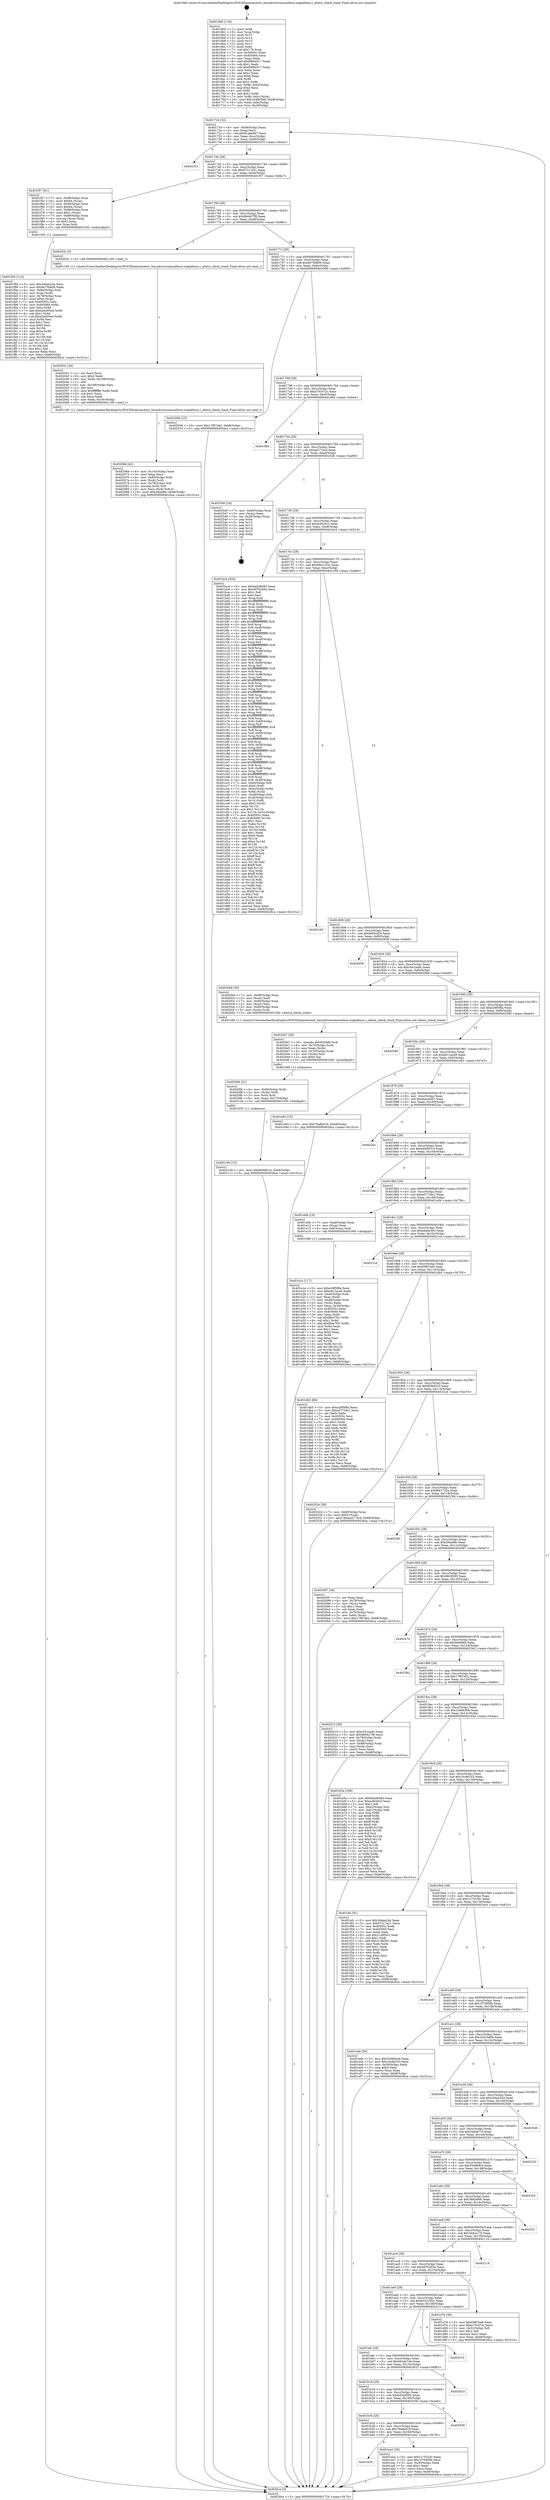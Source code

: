 digraph "0x4016b0" {
  label = "0x4016b0 (/mnt/c/Users/mathe/Desktop/tcc/POCII/binaries/extr_linuxdriversmiscaltera-staplaltera.c_altera_check_stack_Final-ollvm.out::main(0))"
  labelloc = "t"
  node[shape=record]

  Entry [label="",width=0.3,height=0.3,shape=circle,fillcolor=black,style=filled]
  "0x401724" [label="{
     0x401724 [32]\l
     | [instrs]\l
     &nbsp;&nbsp;0x401724 \<+6\>: mov -0xb8(%rbp),%eax\l
     &nbsp;&nbsp;0x40172a \<+2\>: mov %eax,%ecx\l
     &nbsp;&nbsp;0x40172c \<+6\>: sub $0x81a6a847,%ecx\l
     &nbsp;&nbsp;0x401732 \<+6\>: mov %eax,-0xcc(%rbp)\l
     &nbsp;&nbsp;0x401738 \<+6\>: mov %ecx,-0xd0(%rbp)\l
     &nbsp;&nbsp;0x40173e \<+6\>: je 0000000000402353 \<main+0xca3\>\l
  }"]
  "0x402353" [label="{
     0x402353\l
  }", style=dashed]
  "0x401744" [label="{
     0x401744 [28]\l
     | [instrs]\l
     &nbsp;&nbsp;0x401744 \<+5\>: jmp 0000000000401749 \<main+0x99\>\l
     &nbsp;&nbsp;0x401749 \<+6\>: mov -0xcc(%rbp),%eax\l
     &nbsp;&nbsp;0x40174f \<+5\>: sub $0x97317a21,%eax\l
     &nbsp;&nbsp;0x401754 \<+6\>: mov %eax,-0xd4(%rbp)\l
     &nbsp;&nbsp;0x40175a \<+6\>: je 0000000000401f57 \<main+0x8a7\>\l
  }"]
  Exit [label="",width=0.3,height=0.3,shape=circle,fillcolor=black,style=filled,peripheries=2]
  "0x401f57" [label="{
     0x401f57 [61]\l
     | [instrs]\l
     &nbsp;&nbsp;0x401f57 \<+7\>: mov -0x98(%rbp),%rax\l
     &nbsp;&nbsp;0x401f5e \<+6\>: movl $0x64,(%rax)\l
     &nbsp;&nbsp;0x401f64 \<+7\>: mov -0x90(%rbp),%rax\l
     &nbsp;&nbsp;0x401f6b \<+6\>: movl $0x64,(%rax)\l
     &nbsp;&nbsp;0x401f71 \<+7\>: mov -0x88(%rbp),%rax\l
     &nbsp;&nbsp;0x401f78 \<+6\>: movl $0x1,(%rax)\l
     &nbsp;&nbsp;0x401f7e \<+7\>: mov -0x88(%rbp),%rax\l
     &nbsp;&nbsp;0x401f85 \<+3\>: movslq (%rax),%rax\l
     &nbsp;&nbsp;0x401f88 \<+4\>: shl $0x2,%rax\l
     &nbsp;&nbsp;0x401f8c \<+3\>: mov %rax,%rdi\l
     &nbsp;&nbsp;0x401f8f \<+5\>: call 0000000000401050 \<malloc@plt\>\l
     | [calls]\l
     &nbsp;&nbsp;0x401050 \{1\} (unknown)\l
  }"]
  "0x401760" [label="{
     0x401760 [28]\l
     | [instrs]\l
     &nbsp;&nbsp;0x401760 \<+5\>: jmp 0000000000401765 \<main+0xb5\>\l
     &nbsp;&nbsp;0x401765 \<+6\>: mov -0xcc(%rbp),%eax\l
     &nbsp;&nbsp;0x40176b \<+5\>: sub $0x9b9427f8,%eax\l
     &nbsp;&nbsp;0x401770 \<+6\>: mov %eax,-0xd8(%rbp)\l
     &nbsp;&nbsp;0x401776 \<+6\>: je 000000000040203c \<main+0x98c\>\l
  }"]
  "0x402109" [label="{
     0x402109 [15]\l
     | [instrs]\l
     &nbsp;&nbsp;0x402109 \<+10\>: movl $0xf65682c3,-0xb8(%rbp)\l
     &nbsp;&nbsp;0x402113 \<+5\>: jmp 00000000004026ca \<main+0x101a\>\l
  }"]
  "0x40203c" [label="{
     0x40203c [5]\l
     | [instrs]\l
     &nbsp;&nbsp;0x40203c \<+5\>: call 0000000000401160 \<next_i\>\l
     | [calls]\l
     &nbsp;&nbsp;0x401160 \{1\} (/mnt/c/Users/mathe/Desktop/tcc/POCII/binaries/extr_linuxdriversmiscaltera-staplaltera.c_altera_check_stack_Final-ollvm.out::next_i)\l
  }"]
  "0x40177c" [label="{
     0x40177c [28]\l
     | [instrs]\l
     &nbsp;&nbsp;0x40177c \<+5\>: jmp 0000000000401781 \<main+0xd1\>\l
     &nbsp;&nbsp;0x401781 \<+6\>: mov -0xcc(%rbp),%eax\l
     &nbsp;&nbsp;0x401787 \<+5\>: sub $0x9e75b809,%eax\l
     &nbsp;&nbsp;0x40178c \<+6\>: mov %eax,-0xdc(%rbp)\l
     &nbsp;&nbsp;0x401792 \<+6\>: je 0000000000402006 \<main+0x956\>\l
  }"]
  "0x4020f4" [label="{
     0x4020f4 [21]\l
     | [instrs]\l
     &nbsp;&nbsp;0x4020f4 \<+4\>: mov -0x80(%rbp),%rdx\l
     &nbsp;&nbsp;0x4020f8 \<+3\>: mov (%rdx),%rdx\l
     &nbsp;&nbsp;0x4020fb \<+3\>: mov %rdx,%rdi\l
     &nbsp;&nbsp;0x4020fe \<+6\>: mov %eax,-0x170(%rbp)\l
     &nbsp;&nbsp;0x402104 \<+5\>: call 0000000000401030 \<free@plt\>\l
     | [calls]\l
     &nbsp;&nbsp;0x401030 \{1\} (unknown)\l
  }"]
  "0x402006" [label="{
     0x402006 [15]\l
     | [instrs]\l
     &nbsp;&nbsp;0x402006 \<+10\>: movl $0x17f67e62,-0xb8(%rbp)\l
     &nbsp;&nbsp;0x402010 \<+5\>: jmp 00000000004026ca \<main+0x101a\>\l
  }"]
  "0x401798" [label="{
     0x401798 [28]\l
     | [instrs]\l
     &nbsp;&nbsp;0x401798 \<+5\>: jmp 000000000040179d \<main+0xed\>\l
     &nbsp;&nbsp;0x40179d \<+6\>: mov -0xcc(%rbp),%eax\l
     &nbsp;&nbsp;0x4017a3 \<+5\>: sub $0xa75c072c,%eax\l
     &nbsp;&nbsp;0x4017a8 \<+6\>: mov %eax,-0xe0(%rbp)\l
     &nbsp;&nbsp;0x4017ae \<+6\>: je 0000000000401d94 \<main+0x6e4\>\l
  }"]
  "0x4020d7" [label="{
     0x4020d7 [29]\l
     | [instrs]\l
     &nbsp;&nbsp;0x4020d7 \<+10\>: movabs $0x4030d6,%rdi\l
     &nbsp;&nbsp;0x4020e1 \<+4\>: mov -0x70(%rbp),%rdx\l
     &nbsp;&nbsp;0x4020e5 \<+2\>: mov %eax,(%rdx)\l
     &nbsp;&nbsp;0x4020e7 \<+4\>: mov -0x70(%rbp),%rdx\l
     &nbsp;&nbsp;0x4020eb \<+2\>: mov (%rdx),%esi\l
     &nbsp;&nbsp;0x4020ed \<+2\>: mov $0x0,%al\l
     &nbsp;&nbsp;0x4020ef \<+5\>: call 0000000000401040 \<printf@plt\>\l
     | [calls]\l
     &nbsp;&nbsp;0x401040 \{1\} (unknown)\l
  }"]
  "0x401d94" [label="{
     0x401d94\l
  }", style=dashed]
  "0x4017b4" [label="{
     0x4017b4 [28]\l
     | [instrs]\l
     &nbsp;&nbsp;0x4017b4 \<+5\>: jmp 00000000004017b9 \<main+0x109\>\l
     &nbsp;&nbsp;0x4017b9 \<+6\>: mov -0xcc(%rbp),%eax\l
     &nbsp;&nbsp;0x4017bf \<+5\>: sub $0xaa277ac4,%eax\l
     &nbsp;&nbsp;0x4017c4 \<+6\>: mov %eax,-0xe4(%rbp)\l
     &nbsp;&nbsp;0x4017ca \<+6\>: je 0000000000402540 \<main+0xe90\>\l
  }"]
  "0x40206d" [label="{
     0x40206d [42]\l
     | [instrs]\l
     &nbsp;&nbsp;0x40206d \<+6\>: mov -0x16c(%rbp),%ecx\l
     &nbsp;&nbsp;0x402073 \<+3\>: imul %eax,%ecx\l
     &nbsp;&nbsp;0x402076 \<+4\>: mov -0x80(%rbp),%rdi\l
     &nbsp;&nbsp;0x40207a \<+3\>: mov (%rdi),%rdi\l
     &nbsp;&nbsp;0x40207d \<+4\>: mov -0x78(%rbp),%r8\l
     &nbsp;&nbsp;0x402081 \<+3\>: movslq (%r8),%r8\l
     &nbsp;&nbsp;0x402084 \<+4\>: mov %ecx,(%rdi,%r8,4)\l
     &nbsp;&nbsp;0x402088 \<+10\>: movl $0x2f4ad6b,-0xb8(%rbp)\l
     &nbsp;&nbsp;0x402092 \<+5\>: jmp 00000000004026ca \<main+0x101a\>\l
  }"]
  "0x402540" [label="{
     0x402540 [24]\l
     | [instrs]\l
     &nbsp;&nbsp;0x402540 \<+7\>: mov -0xb0(%rbp),%rax\l
     &nbsp;&nbsp;0x402547 \<+2\>: mov (%rax),%eax\l
     &nbsp;&nbsp;0x402549 \<+4\>: lea -0x28(%rbp),%rsp\l
     &nbsp;&nbsp;0x40254d \<+1\>: pop %rbx\l
     &nbsp;&nbsp;0x40254e \<+2\>: pop %r12\l
     &nbsp;&nbsp;0x402550 \<+2\>: pop %r13\l
     &nbsp;&nbsp;0x402552 \<+2\>: pop %r14\l
     &nbsp;&nbsp;0x402554 \<+2\>: pop %r15\l
     &nbsp;&nbsp;0x402556 \<+1\>: pop %rbp\l
     &nbsp;&nbsp;0x402557 \<+1\>: ret\l
  }"]
  "0x4017d0" [label="{
     0x4017d0 [28]\l
     | [instrs]\l
     &nbsp;&nbsp;0x4017d0 \<+5\>: jmp 00000000004017d5 \<main+0x125\>\l
     &nbsp;&nbsp;0x4017d5 \<+6\>: mov -0xcc(%rbp),%eax\l
     &nbsp;&nbsp;0x4017db \<+5\>: sub $0xacf420c2,%eax\l
     &nbsp;&nbsp;0x4017e0 \<+6\>: mov %eax,-0xe8(%rbp)\l
     &nbsp;&nbsp;0x4017e6 \<+6\>: je 0000000000401bc4 \<main+0x514\>\l
  }"]
  "0x402041" [label="{
     0x402041 [44]\l
     | [instrs]\l
     &nbsp;&nbsp;0x402041 \<+2\>: xor %ecx,%ecx\l
     &nbsp;&nbsp;0x402043 \<+5\>: mov $0x2,%edx\l
     &nbsp;&nbsp;0x402048 \<+6\>: mov %edx,-0x168(%rbp)\l
     &nbsp;&nbsp;0x40204e \<+1\>: cltd\l
     &nbsp;&nbsp;0x40204f \<+6\>: mov -0x168(%rbp),%esi\l
     &nbsp;&nbsp;0x402055 \<+2\>: idiv %esi\l
     &nbsp;&nbsp;0x402057 \<+6\>: imul $0xfffffffe,%edx,%edx\l
     &nbsp;&nbsp;0x40205d \<+3\>: sub $0x1,%ecx\l
     &nbsp;&nbsp;0x402060 \<+2\>: sub %ecx,%edx\l
     &nbsp;&nbsp;0x402062 \<+6\>: mov %edx,-0x16c(%rbp)\l
     &nbsp;&nbsp;0x402068 \<+5\>: call 0000000000401160 \<next_i\>\l
     | [calls]\l
     &nbsp;&nbsp;0x401160 \{1\} (/mnt/c/Users/mathe/Desktop/tcc/POCII/binaries/extr_linuxdriversmiscaltera-staplaltera.c_altera_check_stack_Final-ollvm.out::next_i)\l
  }"]
  "0x401bc4" [label="{
     0x401bc4 [434]\l
     | [instrs]\l
     &nbsp;&nbsp;0x401bc4 \<+5\>: mov $0x6d2e6583,%eax\l
     &nbsp;&nbsp;0x401bc9 \<+5\>: mov $0x487b265e,%ecx\l
     &nbsp;&nbsp;0x401bce \<+2\>: mov $0x1,%dl\l
     &nbsp;&nbsp;0x401bd0 \<+2\>: xor %esi,%esi\l
     &nbsp;&nbsp;0x401bd2 \<+3\>: mov %rsp,%rdi\l
     &nbsp;&nbsp;0x401bd5 \<+4\>: add $0xfffffffffffffff0,%rdi\l
     &nbsp;&nbsp;0x401bd9 \<+3\>: mov %rdi,%rsp\l
     &nbsp;&nbsp;0x401bdc \<+7\>: mov %rdi,-0xb0(%rbp)\l
     &nbsp;&nbsp;0x401be3 \<+3\>: mov %rsp,%rdi\l
     &nbsp;&nbsp;0x401be6 \<+4\>: add $0xfffffffffffffff0,%rdi\l
     &nbsp;&nbsp;0x401bea \<+3\>: mov %rdi,%rsp\l
     &nbsp;&nbsp;0x401bed \<+3\>: mov %rsp,%r8\l
     &nbsp;&nbsp;0x401bf0 \<+4\>: add $0xfffffffffffffff0,%r8\l
     &nbsp;&nbsp;0x401bf4 \<+3\>: mov %r8,%rsp\l
     &nbsp;&nbsp;0x401bf7 \<+7\>: mov %r8,-0xa8(%rbp)\l
     &nbsp;&nbsp;0x401bfe \<+3\>: mov %rsp,%r8\l
     &nbsp;&nbsp;0x401c01 \<+4\>: add $0xfffffffffffffff0,%r8\l
     &nbsp;&nbsp;0x401c05 \<+3\>: mov %r8,%rsp\l
     &nbsp;&nbsp;0x401c08 \<+7\>: mov %r8,-0xa0(%rbp)\l
     &nbsp;&nbsp;0x401c0f \<+3\>: mov %rsp,%r8\l
     &nbsp;&nbsp;0x401c12 \<+4\>: add $0xfffffffffffffff0,%r8\l
     &nbsp;&nbsp;0x401c16 \<+3\>: mov %r8,%rsp\l
     &nbsp;&nbsp;0x401c19 \<+7\>: mov %r8,-0x98(%rbp)\l
     &nbsp;&nbsp;0x401c20 \<+3\>: mov %rsp,%r8\l
     &nbsp;&nbsp;0x401c23 \<+4\>: add $0xfffffffffffffff0,%r8\l
     &nbsp;&nbsp;0x401c27 \<+3\>: mov %r8,%rsp\l
     &nbsp;&nbsp;0x401c2a \<+7\>: mov %r8,-0x90(%rbp)\l
     &nbsp;&nbsp;0x401c31 \<+3\>: mov %rsp,%r8\l
     &nbsp;&nbsp;0x401c34 \<+4\>: add $0xfffffffffffffff0,%r8\l
     &nbsp;&nbsp;0x401c38 \<+3\>: mov %r8,%rsp\l
     &nbsp;&nbsp;0x401c3b \<+7\>: mov %r8,-0x88(%rbp)\l
     &nbsp;&nbsp;0x401c42 \<+3\>: mov %rsp,%r8\l
     &nbsp;&nbsp;0x401c45 \<+4\>: add $0xfffffffffffffff0,%r8\l
     &nbsp;&nbsp;0x401c49 \<+3\>: mov %r8,%rsp\l
     &nbsp;&nbsp;0x401c4c \<+4\>: mov %r8,-0x80(%rbp)\l
     &nbsp;&nbsp;0x401c50 \<+3\>: mov %rsp,%r8\l
     &nbsp;&nbsp;0x401c53 \<+4\>: add $0xfffffffffffffff0,%r8\l
     &nbsp;&nbsp;0x401c57 \<+3\>: mov %r8,%rsp\l
     &nbsp;&nbsp;0x401c5a \<+4\>: mov %r8,-0x78(%rbp)\l
     &nbsp;&nbsp;0x401c5e \<+3\>: mov %rsp,%r8\l
     &nbsp;&nbsp;0x401c61 \<+4\>: add $0xfffffffffffffff0,%r8\l
     &nbsp;&nbsp;0x401c65 \<+3\>: mov %r8,%rsp\l
     &nbsp;&nbsp;0x401c68 \<+4\>: mov %r8,-0x70(%rbp)\l
     &nbsp;&nbsp;0x401c6c \<+3\>: mov %rsp,%r8\l
     &nbsp;&nbsp;0x401c6f \<+4\>: add $0xfffffffffffffff0,%r8\l
     &nbsp;&nbsp;0x401c73 \<+3\>: mov %r8,%rsp\l
     &nbsp;&nbsp;0x401c76 \<+4\>: mov %r8,-0x68(%rbp)\l
     &nbsp;&nbsp;0x401c7a \<+3\>: mov %rsp,%r8\l
     &nbsp;&nbsp;0x401c7d \<+4\>: add $0xfffffffffffffff0,%r8\l
     &nbsp;&nbsp;0x401c81 \<+3\>: mov %r8,%rsp\l
     &nbsp;&nbsp;0x401c84 \<+4\>: mov %r8,-0x60(%rbp)\l
     &nbsp;&nbsp;0x401c88 \<+3\>: mov %rsp,%r8\l
     &nbsp;&nbsp;0x401c8b \<+4\>: add $0xfffffffffffffff0,%r8\l
     &nbsp;&nbsp;0x401c8f \<+3\>: mov %r8,%rsp\l
     &nbsp;&nbsp;0x401c92 \<+4\>: mov %r8,-0x58(%rbp)\l
     &nbsp;&nbsp;0x401c96 \<+3\>: mov %rsp,%r8\l
     &nbsp;&nbsp;0x401c99 \<+4\>: add $0xfffffffffffffff0,%r8\l
     &nbsp;&nbsp;0x401c9d \<+3\>: mov %r8,%rsp\l
     &nbsp;&nbsp;0x401ca0 \<+4\>: mov %r8,-0x50(%rbp)\l
     &nbsp;&nbsp;0x401ca4 \<+3\>: mov %rsp,%r8\l
     &nbsp;&nbsp;0x401ca7 \<+4\>: add $0xfffffffffffffff0,%r8\l
     &nbsp;&nbsp;0x401cab \<+3\>: mov %r8,%rsp\l
     &nbsp;&nbsp;0x401cae \<+4\>: mov %r8,-0x48(%rbp)\l
     &nbsp;&nbsp;0x401cb2 \<+3\>: mov %rsp,%r8\l
     &nbsp;&nbsp;0x401cb5 \<+4\>: add $0xfffffffffffffff0,%r8\l
     &nbsp;&nbsp;0x401cb9 \<+3\>: mov %r8,%rsp\l
     &nbsp;&nbsp;0x401cbc \<+4\>: mov %r8,-0x40(%rbp)\l
     &nbsp;&nbsp;0x401cc0 \<+7\>: mov -0xb0(%rbp),%r8\l
     &nbsp;&nbsp;0x401cc7 \<+7\>: movl $0x0,(%r8)\l
     &nbsp;&nbsp;0x401cce \<+7\>: mov -0xbc(%rbp),%r9d\l
     &nbsp;&nbsp;0x401cd5 \<+3\>: mov %r9d,(%rdi)\l
     &nbsp;&nbsp;0x401cd8 \<+7\>: mov -0xa8(%rbp),%r8\l
     &nbsp;&nbsp;0x401cdf \<+7\>: mov -0xc8(%rbp),%r10\l
     &nbsp;&nbsp;0x401ce6 \<+3\>: mov %r10,(%r8)\l
     &nbsp;&nbsp;0x401ce9 \<+3\>: cmpl $0x2,(%rdi)\l
     &nbsp;&nbsp;0x401cec \<+4\>: setne %r11b\l
     &nbsp;&nbsp;0x401cf0 \<+4\>: and $0x1,%r11b\l
     &nbsp;&nbsp;0x401cf4 \<+4\>: mov %r11b,-0x31(%rbp)\l
     &nbsp;&nbsp;0x401cf8 \<+7\>: mov 0x40505c,%ebx\l
     &nbsp;&nbsp;0x401cff \<+8\>: mov 0x405060,%r14d\l
     &nbsp;&nbsp;0x401d07 \<+3\>: sub $0x1,%esi\l
     &nbsp;&nbsp;0x401d0a \<+3\>: mov %ebx,%r15d\l
     &nbsp;&nbsp;0x401d0d \<+3\>: add %esi,%r15d\l
     &nbsp;&nbsp;0x401d10 \<+4\>: imul %r15d,%ebx\l
     &nbsp;&nbsp;0x401d14 \<+3\>: and $0x1,%ebx\l
     &nbsp;&nbsp;0x401d17 \<+3\>: cmp $0x0,%ebx\l
     &nbsp;&nbsp;0x401d1a \<+4\>: sete %r11b\l
     &nbsp;&nbsp;0x401d1e \<+4\>: cmp $0xa,%r14d\l
     &nbsp;&nbsp;0x401d22 \<+4\>: setl %r12b\l
     &nbsp;&nbsp;0x401d26 \<+3\>: mov %r11b,%r13b\l
     &nbsp;&nbsp;0x401d29 \<+4\>: xor $0xff,%r13b\l
     &nbsp;&nbsp;0x401d2d \<+3\>: mov %r12b,%sil\l
     &nbsp;&nbsp;0x401d30 \<+4\>: xor $0xff,%sil\l
     &nbsp;&nbsp;0x401d34 \<+3\>: xor $0x1,%dl\l
     &nbsp;&nbsp;0x401d37 \<+3\>: mov %r13b,%dil\l
     &nbsp;&nbsp;0x401d3a \<+4\>: and $0xff,%dil\l
     &nbsp;&nbsp;0x401d3e \<+3\>: and %dl,%r11b\l
     &nbsp;&nbsp;0x401d41 \<+3\>: mov %sil,%r8b\l
     &nbsp;&nbsp;0x401d44 \<+4\>: and $0xff,%r8b\l
     &nbsp;&nbsp;0x401d48 \<+3\>: and %dl,%r12b\l
     &nbsp;&nbsp;0x401d4b \<+3\>: or %r11b,%dil\l
     &nbsp;&nbsp;0x401d4e \<+3\>: or %r12b,%r8b\l
     &nbsp;&nbsp;0x401d51 \<+3\>: xor %r8b,%dil\l
     &nbsp;&nbsp;0x401d54 \<+3\>: or %sil,%r13b\l
     &nbsp;&nbsp;0x401d57 \<+4\>: xor $0xff,%r13b\l
     &nbsp;&nbsp;0x401d5b \<+3\>: or $0x1,%dl\l
     &nbsp;&nbsp;0x401d5e \<+3\>: and %dl,%r13b\l
     &nbsp;&nbsp;0x401d61 \<+3\>: or %r13b,%dil\l
     &nbsp;&nbsp;0x401d64 \<+4\>: test $0x1,%dil\l
     &nbsp;&nbsp;0x401d68 \<+3\>: cmovne %ecx,%eax\l
     &nbsp;&nbsp;0x401d6b \<+6\>: mov %eax,-0xb8(%rbp)\l
     &nbsp;&nbsp;0x401d71 \<+5\>: jmp 00000000004026ca \<main+0x101a\>\l
  }"]
  "0x4017ec" [label="{
     0x4017ec [28]\l
     | [instrs]\l
     &nbsp;&nbsp;0x4017ec \<+5\>: jmp 00000000004017f1 \<main+0x141\>\l
     &nbsp;&nbsp;0x4017f1 \<+6\>: mov -0xcc(%rbp),%eax\l
     &nbsp;&nbsp;0x4017f7 \<+5\>: sub $0xb601c22c,%eax\l
     &nbsp;&nbsp;0x4017fc \<+6\>: mov %eax,-0xec(%rbp)\l
     &nbsp;&nbsp;0x401802 \<+6\>: je 0000000000402169 \<main+0xab9\>\l
  }"]
  "0x401f94" [label="{
     0x401f94 [114]\l
     | [instrs]\l
     &nbsp;&nbsp;0x401f94 \<+5\>: mov $0x2d4ee244,%ecx\l
     &nbsp;&nbsp;0x401f99 \<+5\>: mov $0x9e75b809,%edx\l
     &nbsp;&nbsp;0x401f9e \<+4\>: mov -0x80(%rbp),%rdi\l
     &nbsp;&nbsp;0x401fa2 \<+3\>: mov %rax,(%rdi)\l
     &nbsp;&nbsp;0x401fa5 \<+4\>: mov -0x78(%rbp),%rax\l
     &nbsp;&nbsp;0x401fa9 \<+6\>: movl $0x0,(%rax)\l
     &nbsp;&nbsp;0x401faf \<+7\>: mov 0x40505c,%esi\l
     &nbsp;&nbsp;0x401fb6 \<+8\>: mov 0x405060,%r8d\l
     &nbsp;&nbsp;0x401fbe \<+3\>: mov %esi,%r9d\l
     &nbsp;&nbsp;0x401fc1 \<+7\>: add $0xa3a305e4,%r9d\l
     &nbsp;&nbsp;0x401fc8 \<+4\>: sub $0x1,%r9d\l
     &nbsp;&nbsp;0x401fcc \<+7\>: sub $0xa3a305e4,%r9d\l
     &nbsp;&nbsp;0x401fd3 \<+4\>: imul %r9d,%esi\l
     &nbsp;&nbsp;0x401fd7 \<+3\>: and $0x1,%esi\l
     &nbsp;&nbsp;0x401fda \<+3\>: cmp $0x0,%esi\l
     &nbsp;&nbsp;0x401fdd \<+4\>: sete %r10b\l
     &nbsp;&nbsp;0x401fe1 \<+4\>: cmp $0xa,%r8d\l
     &nbsp;&nbsp;0x401fe5 \<+4\>: setl %r11b\l
     &nbsp;&nbsp;0x401fe9 \<+3\>: mov %r10b,%bl\l
     &nbsp;&nbsp;0x401fec \<+3\>: and %r11b,%bl\l
     &nbsp;&nbsp;0x401fef \<+3\>: xor %r11b,%r10b\l
     &nbsp;&nbsp;0x401ff2 \<+3\>: or %r10b,%bl\l
     &nbsp;&nbsp;0x401ff5 \<+3\>: test $0x1,%bl\l
     &nbsp;&nbsp;0x401ff8 \<+3\>: cmovne %edx,%ecx\l
     &nbsp;&nbsp;0x401ffb \<+6\>: mov %ecx,-0xb8(%rbp)\l
     &nbsp;&nbsp;0x402001 \<+5\>: jmp 00000000004026ca \<main+0x101a\>\l
  }"]
  "0x402169" [label="{
     0x402169\l
  }", style=dashed]
  "0x401808" [label="{
     0x401808 [28]\l
     | [instrs]\l
     &nbsp;&nbsp;0x401808 \<+5\>: jmp 000000000040180d \<main+0x15d\>\l
     &nbsp;&nbsp;0x40180d \<+6\>: mov -0xcc(%rbp),%eax\l
     &nbsp;&nbsp;0x401813 \<+5\>: sub $0xb8f3cd29,%eax\l
     &nbsp;&nbsp;0x401818 \<+6\>: mov %eax,-0xf0(%rbp)\l
     &nbsp;&nbsp;0x40181e \<+6\>: je 0000000000402658 \<main+0xfa8\>\l
  }"]
  "0x401b50" [label="{
     0x401b50\l
  }", style=dashed]
  "0x402658" [label="{
     0x402658\l
  }", style=dashed]
  "0x401824" [label="{
     0x401824 [28]\l
     | [instrs]\l
     &nbsp;&nbsp;0x401824 \<+5\>: jmp 0000000000401829 \<main+0x179\>\l
     &nbsp;&nbsp;0x401829 \<+6\>: mov -0xcc(%rbp),%eax\l
     &nbsp;&nbsp;0x40182f \<+5\>: sub $0xc541ea9c,%eax\l
     &nbsp;&nbsp;0x401834 \<+6\>: mov %eax,-0xf4(%rbp)\l
     &nbsp;&nbsp;0x40183a \<+6\>: je 00000000004020b9 \<main+0xa09\>\l
  }"]
  "0x401ea2" [label="{
     0x401ea2 [30]\l
     | [instrs]\l
     &nbsp;&nbsp;0x401ea2 \<+5\>: mov $0x1c75324c,%eax\l
     &nbsp;&nbsp;0x401ea7 \<+5\>: mov $0x1f75909b,%ecx\l
     &nbsp;&nbsp;0x401eac \<+3\>: mov -0x30(%rbp),%edx\l
     &nbsp;&nbsp;0x401eaf \<+3\>: cmp $0x1,%edx\l
     &nbsp;&nbsp;0x401eb2 \<+3\>: cmovl %ecx,%eax\l
     &nbsp;&nbsp;0x401eb5 \<+6\>: mov %eax,-0xb8(%rbp)\l
     &nbsp;&nbsp;0x401ebb \<+5\>: jmp 00000000004026ca \<main+0x101a\>\l
  }"]
  "0x4020b9" [label="{
     0x4020b9 [30]\l
     | [instrs]\l
     &nbsp;&nbsp;0x4020b9 \<+7\>: mov -0x98(%rbp),%rax\l
     &nbsp;&nbsp;0x4020c0 \<+2\>: mov (%rax),%edi\l
     &nbsp;&nbsp;0x4020c2 \<+7\>: mov -0x90(%rbp),%rax\l
     &nbsp;&nbsp;0x4020c9 \<+2\>: mov (%rax),%esi\l
     &nbsp;&nbsp;0x4020cb \<+4\>: mov -0x80(%rbp),%rax\l
     &nbsp;&nbsp;0x4020cf \<+3\>: mov (%rax),%rdx\l
     &nbsp;&nbsp;0x4020d2 \<+5\>: call 00000000004013d0 \<altera_check_stack\>\l
     | [calls]\l
     &nbsp;&nbsp;0x4013d0 \{1\} (/mnt/c/Users/mathe/Desktop/tcc/POCII/binaries/extr_linuxdriversmiscaltera-staplaltera.c_altera_check_stack_Final-ollvm.out::altera_check_stack)\l
  }"]
  "0x401840" [label="{
     0x401840 [28]\l
     | [instrs]\l
     &nbsp;&nbsp;0x401840 \<+5\>: jmp 0000000000401845 \<main+0x195\>\l
     &nbsp;&nbsp;0x401845 \<+6\>: mov -0xcc(%rbp),%eax\l
     &nbsp;&nbsp;0x40184b \<+5\>: sub $0xe28f5f8a,%eax\l
     &nbsp;&nbsp;0x401850 \<+6\>: mov %eax,-0xf8(%rbp)\l
     &nbsp;&nbsp;0x401856 \<+6\>: je 000000000040259d \<main+0xeed\>\l
  }"]
  "0x401b34" [label="{
     0x401b34 [28]\l
     | [instrs]\l
     &nbsp;&nbsp;0x401b34 \<+5\>: jmp 0000000000401b39 \<main+0x489\>\l
     &nbsp;&nbsp;0x401b39 \<+6\>: mov -0xcc(%rbp),%eax\l
     &nbsp;&nbsp;0x401b3f \<+5\>: sub $0x76a8a018,%eax\l
     &nbsp;&nbsp;0x401b44 \<+6\>: mov %eax,-0x164(%rbp)\l
     &nbsp;&nbsp;0x401b4a \<+6\>: je 0000000000401ea2 \<main+0x7f2\>\l
  }"]
  "0x40259d" [label="{
     0x40259d\l
  }", style=dashed]
  "0x40185c" [label="{
     0x40185c [28]\l
     | [instrs]\l
     &nbsp;&nbsp;0x40185c \<+5\>: jmp 0000000000401861 \<main+0x1b1\>\l
     &nbsp;&nbsp;0x401861 \<+6\>: mov -0xcc(%rbp),%eax\l
     &nbsp;&nbsp;0x401867 \<+5\>: sub $0xe612aca9,%eax\l
     &nbsp;&nbsp;0x40186c \<+6\>: mov %eax,-0xfc(%rbp)\l
     &nbsp;&nbsp;0x401872 \<+6\>: je 0000000000401e93 \<main+0x7e3\>\l
  }"]
  "0x402558" [label="{
     0x402558\l
  }", style=dashed]
  "0x401e93" [label="{
     0x401e93 [15]\l
     | [instrs]\l
     &nbsp;&nbsp;0x401e93 \<+10\>: movl $0x76a8a018,-0xb8(%rbp)\l
     &nbsp;&nbsp;0x401e9d \<+5\>: jmp 00000000004026ca \<main+0x101a\>\l
  }"]
  "0x401878" [label="{
     0x401878 [28]\l
     | [instrs]\l
     &nbsp;&nbsp;0x401878 \<+5\>: jmp 000000000040187d \<main+0x1cd\>\l
     &nbsp;&nbsp;0x40187d \<+6\>: mov -0xcc(%rbp),%eax\l
     &nbsp;&nbsp;0x401883 \<+5\>: sub $0xebaceb87,%eax\l
     &nbsp;&nbsp;0x401888 \<+6\>: mov %eax,-0x100(%rbp)\l
     &nbsp;&nbsp;0x40188e \<+6\>: je 00000000004022ac \<main+0xbfc\>\l
  }"]
  "0x401b18" [label="{
     0x401b18 [28]\l
     | [instrs]\l
     &nbsp;&nbsp;0x401b18 \<+5\>: jmp 0000000000401b1d \<main+0x46d\>\l
     &nbsp;&nbsp;0x401b1d \<+6\>: mov -0xcc(%rbp),%eax\l
     &nbsp;&nbsp;0x401b23 \<+5\>: sub $0x6d2e6583,%eax\l
     &nbsp;&nbsp;0x401b28 \<+6\>: mov %eax,-0x160(%rbp)\l
     &nbsp;&nbsp;0x401b2e \<+6\>: je 0000000000402558 \<main+0xea8\>\l
  }"]
  "0x4022ac" [label="{
     0x4022ac\l
  }", style=dashed]
  "0x401894" [label="{
     0x401894 [28]\l
     | [instrs]\l
     &nbsp;&nbsp;0x401894 \<+5\>: jmp 0000000000401899 \<main+0x1e9\>\l
     &nbsp;&nbsp;0x401899 \<+6\>: mov -0xcc(%rbp),%eax\l
     &nbsp;&nbsp;0x40189f \<+5\>: sub $0xed4d9314,%eax\l
     &nbsp;&nbsp;0x4018a4 \<+6\>: mov %eax,-0x104(%rbp)\l
     &nbsp;&nbsp;0x4018aa \<+6\>: je 000000000040238c \<main+0xcdc\>\l
  }"]
  "0x402633" [label="{
     0x402633\l
  }", style=dashed]
  "0x40238c" [label="{
     0x40238c\l
  }", style=dashed]
  "0x4018b0" [label="{
     0x4018b0 [28]\l
     | [instrs]\l
     &nbsp;&nbsp;0x4018b0 \<+5\>: jmp 00000000004018b5 \<main+0x205\>\l
     &nbsp;&nbsp;0x4018b5 \<+6\>: mov -0xcc(%rbp),%eax\l
     &nbsp;&nbsp;0x4018bb \<+5\>: sub $0xed7734e1,%eax\l
     &nbsp;&nbsp;0x4018c0 \<+6\>: mov %eax,-0x108(%rbp)\l
     &nbsp;&nbsp;0x4018c6 \<+6\>: je 0000000000401e0b \<main+0x75b\>\l
  }"]
  "0x401afc" [label="{
     0x401afc [28]\l
     | [instrs]\l
     &nbsp;&nbsp;0x401afc \<+5\>: jmp 0000000000401b01 \<main+0x451\>\l
     &nbsp;&nbsp;0x401b01 \<+6\>: mov -0xcc(%rbp),%eax\l
     &nbsp;&nbsp;0x401b07 \<+5\>: sub $0x662de7a6,%eax\l
     &nbsp;&nbsp;0x401b0c \<+6\>: mov %eax,-0x15c(%rbp)\l
     &nbsp;&nbsp;0x401b12 \<+6\>: je 0000000000402633 \<main+0xf83\>\l
  }"]
  "0x401e0b" [label="{
     0x401e0b [19]\l
     | [instrs]\l
     &nbsp;&nbsp;0x401e0b \<+7\>: mov -0xa8(%rbp),%rax\l
     &nbsp;&nbsp;0x401e12 \<+3\>: mov (%rax),%rax\l
     &nbsp;&nbsp;0x401e15 \<+4\>: mov 0x8(%rax),%rdi\l
     &nbsp;&nbsp;0x401e19 \<+5\>: call 0000000000401060 \<atoi@plt\>\l
     | [calls]\l
     &nbsp;&nbsp;0x401060 \{1\} (unknown)\l
  }"]
  "0x4018cc" [label="{
     0x4018cc [28]\l
     | [instrs]\l
     &nbsp;&nbsp;0x4018cc \<+5\>: jmp 00000000004018d1 \<main+0x221\>\l
     &nbsp;&nbsp;0x4018d1 \<+6\>: mov -0xcc(%rbp),%eax\l
     &nbsp;&nbsp;0x4018d7 \<+5\>: sub $0xedabe392,%eax\l
     &nbsp;&nbsp;0x4018dc \<+6\>: mov %eax,-0x10c(%rbp)\l
     &nbsp;&nbsp;0x4018e2 \<+6\>: je 00000000004021c4 \<main+0xb14\>\l
  }"]
  "0x402515" [label="{
     0x402515\l
  }", style=dashed]
  "0x4021c4" [label="{
     0x4021c4\l
  }", style=dashed]
  "0x4018e8" [label="{
     0x4018e8 [28]\l
     | [instrs]\l
     &nbsp;&nbsp;0x4018e8 \<+5\>: jmp 00000000004018ed \<main+0x23d\>\l
     &nbsp;&nbsp;0x4018ed \<+6\>: mov -0xcc(%rbp),%eax\l
     &nbsp;&nbsp;0x4018f3 \<+5\>: sub $0xf38f7ea6,%eax\l
     &nbsp;&nbsp;0x4018f8 \<+6\>: mov %eax,-0x110(%rbp)\l
     &nbsp;&nbsp;0x4018fe \<+6\>: je 0000000000401db5 \<main+0x705\>\l
  }"]
  "0x401e1e" [label="{
     0x401e1e [117]\l
     | [instrs]\l
     &nbsp;&nbsp;0x401e1e \<+5\>: mov $0xe28f5f8a,%ecx\l
     &nbsp;&nbsp;0x401e23 \<+5\>: mov $0xe612aca9,%edx\l
     &nbsp;&nbsp;0x401e28 \<+7\>: mov -0xa0(%rbp),%rdi\l
     &nbsp;&nbsp;0x401e2f \<+2\>: mov %eax,(%rdi)\l
     &nbsp;&nbsp;0x401e31 \<+7\>: mov -0xa0(%rbp),%rdi\l
     &nbsp;&nbsp;0x401e38 \<+2\>: mov (%rdi),%eax\l
     &nbsp;&nbsp;0x401e3a \<+3\>: mov %eax,-0x30(%rbp)\l
     &nbsp;&nbsp;0x401e3d \<+7\>: mov 0x40505c,%eax\l
     &nbsp;&nbsp;0x401e44 \<+7\>: mov 0x405060,%esi\l
     &nbsp;&nbsp;0x401e4b \<+3\>: mov %eax,%r8d\l
     &nbsp;&nbsp;0x401e4e \<+7\>: sub $0x8fee7f2c,%r8d\l
     &nbsp;&nbsp;0x401e55 \<+4\>: sub $0x1,%r8d\l
     &nbsp;&nbsp;0x401e59 \<+7\>: add $0x8fee7f2c,%r8d\l
     &nbsp;&nbsp;0x401e60 \<+4\>: imul %r8d,%eax\l
     &nbsp;&nbsp;0x401e64 \<+3\>: and $0x1,%eax\l
     &nbsp;&nbsp;0x401e67 \<+3\>: cmp $0x0,%eax\l
     &nbsp;&nbsp;0x401e6a \<+4\>: sete %r9b\l
     &nbsp;&nbsp;0x401e6e \<+3\>: cmp $0xa,%esi\l
     &nbsp;&nbsp;0x401e71 \<+4\>: setl %r10b\l
     &nbsp;&nbsp;0x401e75 \<+3\>: mov %r9b,%r11b\l
     &nbsp;&nbsp;0x401e78 \<+3\>: and %r10b,%r11b\l
     &nbsp;&nbsp;0x401e7b \<+3\>: xor %r10b,%r9b\l
     &nbsp;&nbsp;0x401e7e \<+3\>: or %r9b,%r11b\l
     &nbsp;&nbsp;0x401e81 \<+4\>: test $0x1,%r11b\l
     &nbsp;&nbsp;0x401e85 \<+3\>: cmovne %edx,%ecx\l
     &nbsp;&nbsp;0x401e88 \<+6\>: mov %ecx,-0xb8(%rbp)\l
     &nbsp;&nbsp;0x401e8e \<+5\>: jmp 00000000004026ca \<main+0x101a\>\l
  }"]
  "0x401db5" [label="{
     0x401db5 [86]\l
     | [instrs]\l
     &nbsp;&nbsp;0x401db5 \<+5\>: mov $0xe28f5f8a,%eax\l
     &nbsp;&nbsp;0x401dba \<+5\>: mov $0xed7734e1,%ecx\l
     &nbsp;&nbsp;0x401dbf \<+2\>: xor %edx,%edx\l
     &nbsp;&nbsp;0x401dc1 \<+7\>: mov 0x40505c,%esi\l
     &nbsp;&nbsp;0x401dc8 \<+7\>: mov 0x405060,%edi\l
     &nbsp;&nbsp;0x401dcf \<+3\>: sub $0x1,%edx\l
     &nbsp;&nbsp;0x401dd2 \<+3\>: mov %esi,%r8d\l
     &nbsp;&nbsp;0x401dd5 \<+3\>: add %edx,%r8d\l
     &nbsp;&nbsp;0x401dd8 \<+4\>: imul %r8d,%esi\l
     &nbsp;&nbsp;0x401ddc \<+3\>: and $0x1,%esi\l
     &nbsp;&nbsp;0x401ddf \<+3\>: cmp $0x0,%esi\l
     &nbsp;&nbsp;0x401de2 \<+4\>: sete %r9b\l
     &nbsp;&nbsp;0x401de6 \<+3\>: cmp $0xa,%edi\l
     &nbsp;&nbsp;0x401de9 \<+4\>: setl %r10b\l
     &nbsp;&nbsp;0x401ded \<+3\>: mov %r9b,%r11b\l
     &nbsp;&nbsp;0x401df0 \<+3\>: and %r10b,%r11b\l
     &nbsp;&nbsp;0x401df3 \<+3\>: xor %r10b,%r9b\l
     &nbsp;&nbsp;0x401df6 \<+3\>: or %r9b,%r11b\l
     &nbsp;&nbsp;0x401df9 \<+4\>: test $0x1,%r11b\l
     &nbsp;&nbsp;0x401dfd \<+3\>: cmovne %ecx,%eax\l
     &nbsp;&nbsp;0x401e00 \<+6\>: mov %eax,-0xb8(%rbp)\l
     &nbsp;&nbsp;0x401e06 \<+5\>: jmp 00000000004026ca \<main+0x101a\>\l
  }"]
  "0x401904" [label="{
     0x401904 [28]\l
     | [instrs]\l
     &nbsp;&nbsp;0x401904 \<+5\>: jmp 0000000000401909 \<main+0x259\>\l
     &nbsp;&nbsp;0x401909 \<+6\>: mov -0xcc(%rbp),%eax\l
     &nbsp;&nbsp;0x40190f \<+5\>: sub $0xf65682c3,%eax\l
     &nbsp;&nbsp;0x401914 \<+6\>: mov %eax,-0x114(%rbp)\l
     &nbsp;&nbsp;0x40191a \<+6\>: je 0000000000402524 \<main+0xe74\>\l
  }"]
  "0x401ae0" [label="{
     0x401ae0 [28]\l
     | [instrs]\l
     &nbsp;&nbsp;0x401ae0 \<+5\>: jmp 0000000000401ae5 \<main+0x435\>\l
     &nbsp;&nbsp;0x401ae5 \<+6\>: mov -0xcc(%rbp),%eax\l
     &nbsp;&nbsp;0x401aeb \<+5\>: sub $0x6322392c,%eax\l
     &nbsp;&nbsp;0x401af0 \<+6\>: mov %eax,-0x158(%rbp)\l
     &nbsp;&nbsp;0x401af6 \<+6\>: je 0000000000402515 \<main+0xe65\>\l
  }"]
  "0x402524" [label="{
     0x402524 [28]\l
     | [instrs]\l
     &nbsp;&nbsp;0x402524 \<+7\>: mov -0xb0(%rbp),%rax\l
     &nbsp;&nbsp;0x40252b \<+6\>: movl $0x0,(%rax)\l
     &nbsp;&nbsp;0x402531 \<+10\>: movl $0xaa277ac4,-0xb8(%rbp)\l
     &nbsp;&nbsp;0x40253b \<+5\>: jmp 00000000004026ca \<main+0x101a\>\l
  }"]
  "0x401920" [label="{
     0x401920 [28]\l
     | [instrs]\l
     &nbsp;&nbsp;0x401920 \<+5\>: jmp 0000000000401925 \<main+0x275\>\l
     &nbsp;&nbsp;0x401925 \<+6\>: mov -0xcc(%rbp),%eax\l
     &nbsp;&nbsp;0x40192b \<+5\>: sub $0xf841732a,%eax\l
     &nbsp;&nbsp;0x401930 \<+6\>: mov %eax,-0x118(%rbp)\l
     &nbsp;&nbsp;0x401936 \<+6\>: je 00000000004023f4 \<main+0xd44\>\l
  }"]
  "0x401d76" [label="{
     0x401d76 [30]\l
     | [instrs]\l
     &nbsp;&nbsp;0x401d76 \<+5\>: mov $0xf38f7ea6,%eax\l
     &nbsp;&nbsp;0x401d7b \<+5\>: mov $0xa75c072c,%ecx\l
     &nbsp;&nbsp;0x401d80 \<+3\>: mov -0x31(%rbp),%dl\l
     &nbsp;&nbsp;0x401d83 \<+3\>: test $0x1,%dl\l
     &nbsp;&nbsp;0x401d86 \<+3\>: cmovne %ecx,%eax\l
     &nbsp;&nbsp;0x401d89 \<+6\>: mov %eax,-0xb8(%rbp)\l
     &nbsp;&nbsp;0x401d8f \<+5\>: jmp 00000000004026ca \<main+0x101a\>\l
  }"]
  "0x4023f4" [label="{
     0x4023f4\l
  }", style=dashed]
  "0x40193c" [label="{
     0x40193c [28]\l
     | [instrs]\l
     &nbsp;&nbsp;0x40193c \<+5\>: jmp 0000000000401941 \<main+0x291\>\l
     &nbsp;&nbsp;0x401941 \<+6\>: mov -0xcc(%rbp),%eax\l
     &nbsp;&nbsp;0x401947 \<+5\>: sub $0x2f4ad6b,%eax\l
     &nbsp;&nbsp;0x40194c \<+6\>: mov %eax,-0x11c(%rbp)\l
     &nbsp;&nbsp;0x401952 \<+6\>: je 0000000000402097 \<main+0x9e7\>\l
  }"]
  "0x401ac4" [label="{
     0x401ac4 [28]\l
     | [instrs]\l
     &nbsp;&nbsp;0x401ac4 \<+5\>: jmp 0000000000401ac9 \<main+0x419\>\l
     &nbsp;&nbsp;0x401ac9 \<+6\>: mov -0xcc(%rbp),%eax\l
     &nbsp;&nbsp;0x401acf \<+5\>: sub $0x487b265e,%eax\l
     &nbsp;&nbsp;0x401ad4 \<+6\>: mov %eax,-0x154(%rbp)\l
     &nbsp;&nbsp;0x401ada \<+6\>: je 0000000000401d76 \<main+0x6c6\>\l
  }"]
  "0x402097" [label="{
     0x402097 [34]\l
     | [instrs]\l
     &nbsp;&nbsp;0x402097 \<+2\>: xor %eax,%eax\l
     &nbsp;&nbsp;0x402099 \<+4\>: mov -0x78(%rbp),%rcx\l
     &nbsp;&nbsp;0x40209d \<+2\>: mov (%rcx),%edx\l
     &nbsp;&nbsp;0x40209f \<+3\>: sub $0x1,%eax\l
     &nbsp;&nbsp;0x4020a2 \<+2\>: sub %eax,%edx\l
     &nbsp;&nbsp;0x4020a4 \<+4\>: mov -0x78(%rbp),%rcx\l
     &nbsp;&nbsp;0x4020a8 \<+2\>: mov %edx,(%rcx)\l
     &nbsp;&nbsp;0x4020aa \<+10\>: movl $0x17f67e62,-0xb8(%rbp)\l
     &nbsp;&nbsp;0x4020b4 \<+5\>: jmp 00000000004026ca \<main+0x101a\>\l
  }"]
  "0x401958" [label="{
     0x401958 [28]\l
     | [instrs]\l
     &nbsp;&nbsp;0x401958 \<+5\>: jmp 000000000040195d \<main+0x2ad\>\l
     &nbsp;&nbsp;0x40195d \<+6\>: mov -0xcc(%rbp),%eax\l
     &nbsp;&nbsp;0x401963 \<+5\>: sub $0x9829593,%eax\l
     &nbsp;&nbsp;0x401968 \<+6\>: mov %eax,-0x120(%rbp)\l
     &nbsp;&nbsp;0x40196e \<+6\>: je 000000000040247d \<main+0xdcd\>\l
  }"]
  "0x402118" [label="{
     0x402118\l
  }", style=dashed]
  "0x40247d" [label="{
     0x40247d\l
  }", style=dashed]
  "0x401974" [label="{
     0x401974 [28]\l
     | [instrs]\l
     &nbsp;&nbsp;0x401974 \<+5\>: jmp 0000000000401979 \<main+0x2c9\>\l
     &nbsp;&nbsp;0x401979 \<+6\>: mov -0xcc(%rbp),%eax\l
     &nbsp;&nbsp;0x40197f \<+5\>: sub $0xf4e6869,%eax\l
     &nbsp;&nbsp;0x401984 \<+6\>: mov %eax,-0x124(%rbp)\l
     &nbsp;&nbsp;0x40198a \<+6\>: je 0000000000402362 \<main+0xcb2\>\l
  }"]
  "0x401aa8" [label="{
     0x401aa8 [28]\l
     | [instrs]\l
     &nbsp;&nbsp;0x401aa8 \<+5\>: jmp 0000000000401aad \<main+0x3fd\>\l
     &nbsp;&nbsp;0x401aad \<+6\>: mov -0xcc(%rbp),%eax\l
     &nbsp;&nbsp;0x401ab3 \<+5\>: sub $0x3ddca176,%eax\l
     &nbsp;&nbsp;0x401ab8 \<+6\>: mov %eax,-0x150(%rbp)\l
     &nbsp;&nbsp;0x401abe \<+6\>: je 0000000000402118 \<main+0xa68\>\l
  }"]
  "0x402362" [label="{
     0x402362\l
  }", style=dashed]
  "0x401990" [label="{
     0x401990 [28]\l
     | [instrs]\l
     &nbsp;&nbsp;0x401990 \<+5\>: jmp 0000000000401995 \<main+0x2e5\>\l
     &nbsp;&nbsp;0x401995 \<+6\>: mov -0xcc(%rbp),%eax\l
     &nbsp;&nbsp;0x40199b \<+5\>: sub $0x17f67e62,%eax\l
     &nbsp;&nbsp;0x4019a0 \<+6\>: mov %eax,-0x128(%rbp)\l
     &nbsp;&nbsp;0x4019a6 \<+6\>: je 0000000000402015 \<main+0x965\>\l
  }"]
  "0x402251" [label="{
     0x402251\l
  }", style=dashed]
  "0x402015" [label="{
     0x402015 [39]\l
     | [instrs]\l
     &nbsp;&nbsp;0x402015 \<+5\>: mov $0xc541ea9c,%eax\l
     &nbsp;&nbsp;0x40201a \<+5\>: mov $0x9b9427f8,%ecx\l
     &nbsp;&nbsp;0x40201f \<+4\>: mov -0x78(%rbp),%rdx\l
     &nbsp;&nbsp;0x402023 \<+2\>: mov (%rdx),%esi\l
     &nbsp;&nbsp;0x402025 \<+7\>: mov -0x88(%rbp),%rdx\l
     &nbsp;&nbsp;0x40202c \<+2\>: cmp (%rdx),%esi\l
     &nbsp;&nbsp;0x40202e \<+3\>: cmovl %ecx,%eax\l
     &nbsp;&nbsp;0x402031 \<+6\>: mov %eax,-0xb8(%rbp)\l
     &nbsp;&nbsp;0x402037 \<+5\>: jmp 00000000004026ca \<main+0x101a\>\l
  }"]
  "0x4019ac" [label="{
     0x4019ac [28]\l
     | [instrs]\l
     &nbsp;&nbsp;0x4019ac \<+5\>: jmp 00000000004019b1 \<main+0x301\>\l
     &nbsp;&nbsp;0x4019b1 \<+6\>: mov -0xcc(%rbp),%eax\l
     &nbsp;&nbsp;0x4019b7 \<+5\>: sub $0x1b466368,%eax\l
     &nbsp;&nbsp;0x4019bc \<+6\>: mov %eax,-0x12c(%rbp)\l
     &nbsp;&nbsp;0x4019c2 \<+6\>: je 0000000000401b5a \<main+0x4aa\>\l
  }"]
  "0x401a8c" [label="{
     0x401a8c [28]\l
     | [instrs]\l
     &nbsp;&nbsp;0x401a8c \<+5\>: jmp 0000000000401a91 \<main+0x3e1\>\l
     &nbsp;&nbsp;0x401a91 \<+6\>: mov -0xcc(%rbp),%eax\l
     &nbsp;&nbsp;0x401a97 \<+5\>: sub $0x3882efe6,%eax\l
     &nbsp;&nbsp;0x401a9c \<+6\>: mov %eax,-0x14c(%rbp)\l
     &nbsp;&nbsp;0x401aa2 \<+6\>: je 0000000000402251 \<main+0xba1\>\l
  }"]
  "0x401b5a" [label="{
     0x401b5a [106]\l
     | [instrs]\l
     &nbsp;&nbsp;0x401b5a \<+5\>: mov $0x6d2e6583,%eax\l
     &nbsp;&nbsp;0x401b5f \<+5\>: mov $0xacf420c2,%ecx\l
     &nbsp;&nbsp;0x401b64 \<+2\>: mov $0x1,%dl\l
     &nbsp;&nbsp;0x401b66 \<+7\>: mov -0xb2(%rbp),%sil\l
     &nbsp;&nbsp;0x401b6d \<+7\>: mov -0xb1(%rbp),%dil\l
     &nbsp;&nbsp;0x401b74 \<+3\>: mov %sil,%r8b\l
     &nbsp;&nbsp;0x401b77 \<+4\>: xor $0xff,%r8b\l
     &nbsp;&nbsp;0x401b7b \<+3\>: mov %dil,%r9b\l
     &nbsp;&nbsp;0x401b7e \<+4\>: xor $0xff,%r9b\l
     &nbsp;&nbsp;0x401b82 \<+3\>: xor $0x0,%dl\l
     &nbsp;&nbsp;0x401b85 \<+3\>: mov %r8b,%r10b\l
     &nbsp;&nbsp;0x401b88 \<+4\>: and $0x0,%r10b\l
     &nbsp;&nbsp;0x401b8c \<+3\>: and %dl,%sil\l
     &nbsp;&nbsp;0x401b8f \<+3\>: mov %r9b,%r11b\l
     &nbsp;&nbsp;0x401b92 \<+4\>: and $0x0,%r11b\l
     &nbsp;&nbsp;0x401b96 \<+3\>: and %dl,%dil\l
     &nbsp;&nbsp;0x401b99 \<+3\>: or %sil,%r10b\l
     &nbsp;&nbsp;0x401b9c \<+3\>: or %dil,%r11b\l
     &nbsp;&nbsp;0x401b9f \<+3\>: xor %r11b,%r10b\l
     &nbsp;&nbsp;0x401ba2 \<+3\>: or %r9b,%r8b\l
     &nbsp;&nbsp;0x401ba5 \<+4\>: xor $0xff,%r8b\l
     &nbsp;&nbsp;0x401ba9 \<+3\>: or $0x0,%dl\l
     &nbsp;&nbsp;0x401bac \<+3\>: and %dl,%r8b\l
     &nbsp;&nbsp;0x401baf \<+3\>: or %r8b,%r10b\l
     &nbsp;&nbsp;0x401bb2 \<+4\>: test $0x1,%r10b\l
     &nbsp;&nbsp;0x401bb6 \<+3\>: cmovne %ecx,%eax\l
     &nbsp;&nbsp;0x401bb9 \<+6\>: mov %eax,-0xb8(%rbp)\l
     &nbsp;&nbsp;0x401bbf \<+5\>: jmp 00000000004026ca \<main+0x101a\>\l
  }"]
  "0x4019c8" [label="{
     0x4019c8 [28]\l
     | [instrs]\l
     &nbsp;&nbsp;0x4019c8 \<+5\>: jmp 00000000004019cd \<main+0x31d\>\l
     &nbsp;&nbsp;0x4019cd \<+6\>: mov -0xcc(%rbp),%eax\l
     &nbsp;&nbsp;0x4019d3 \<+5\>: sub $0x1bc9d103,%eax\l
     &nbsp;&nbsp;0x4019d8 \<+6\>: mov %eax,-0x130(%rbp)\l
     &nbsp;&nbsp;0x4019de \<+6\>: je 0000000000401efc \<main+0x84c\>\l
  }"]
  "0x4026ca" [label="{
     0x4026ca [5]\l
     | [instrs]\l
     &nbsp;&nbsp;0x4026ca \<+5\>: jmp 0000000000401724 \<main+0x74\>\l
  }"]
  "0x4016b0" [label="{
     0x4016b0 [116]\l
     | [instrs]\l
     &nbsp;&nbsp;0x4016b0 \<+1\>: push %rbp\l
     &nbsp;&nbsp;0x4016b1 \<+3\>: mov %rsp,%rbp\l
     &nbsp;&nbsp;0x4016b4 \<+2\>: push %r15\l
     &nbsp;&nbsp;0x4016b6 \<+2\>: push %r14\l
     &nbsp;&nbsp;0x4016b8 \<+2\>: push %r13\l
     &nbsp;&nbsp;0x4016ba \<+2\>: push %r12\l
     &nbsp;&nbsp;0x4016bc \<+1\>: push %rbx\l
     &nbsp;&nbsp;0x4016bd \<+7\>: sub $0x178,%rsp\l
     &nbsp;&nbsp;0x4016c4 \<+7\>: mov 0x40505c,%eax\l
     &nbsp;&nbsp;0x4016cb \<+7\>: mov 0x405060,%ecx\l
     &nbsp;&nbsp;0x4016d2 \<+2\>: mov %eax,%edx\l
     &nbsp;&nbsp;0x4016d4 \<+6\>: add $0xf089d317,%edx\l
     &nbsp;&nbsp;0x4016da \<+3\>: sub $0x1,%edx\l
     &nbsp;&nbsp;0x4016dd \<+6\>: sub $0xf089d317,%edx\l
     &nbsp;&nbsp;0x4016e3 \<+3\>: imul %edx,%eax\l
     &nbsp;&nbsp;0x4016e6 \<+3\>: and $0x1,%eax\l
     &nbsp;&nbsp;0x4016e9 \<+3\>: cmp $0x0,%eax\l
     &nbsp;&nbsp;0x4016ec \<+4\>: sete %r8b\l
     &nbsp;&nbsp;0x4016f0 \<+4\>: and $0x1,%r8b\l
     &nbsp;&nbsp;0x4016f4 \<+7\>: mov %r8b,-0xb2(%rbp)\l
     &nbsp;&nbsp;0x4016fb \<+3\>: cmp $0xa,%ecx\l
     &nbsp;&nbsp;0x4016fe \<+4\>: setl %r8b\l
     &nbsp;&nbsp;0x401702 \<+4\>: and $0x1,%r8b\l
     &nbsp;&nbsp;0x401706 \<+7\>: mov %r8b,-0xb1(%rbp)\l
     &nbsp;&nbsp;0x40170d \<+10\>: movl $0x1b466368,-0xb8(%rbp)\l
     &nbsp;&nbsp;0x401717 \<+6\>: mov %edi,-0xbc(%rbp)\l
     &nbsp;&nbsp;0x40171d \<+7\>: mov %rsi,-0xc8(%rbp)\l
  }"]
  "0x4023e5" [label="{
     0x4023e5\l
  }", style=dashed]
  "0x401a70" [label="{
     0x401a70 [28]\l
     | [instrs]\l
     &nbsp;&nbsp;0x401a70 \<+5\>: jmp 0000000000401a75 \<main+0x3c5\>\l
     &nbsp;&nbsp;0x401a75 \<+6\>: mov -0xcc(%rbp),%eax\l
     &nbsp;&nbsp;0x401a7b \<+5\>: sub $0x354864cb,%eax\l
     &nbsp;&nbsp;0x401a80 \<+6\>: mov %eax,-0x148(%rbp)\l
     &nbsp;&nbsp;0x401a86 \<+6\>: je 00000000004023e5 \<main+0xd35\>\l
  }"]
  "0x401efc" [label="{
     0x401efc [91]\l
     | [instrs]\l
     &nbsp;&nbsp;0x401efc \<+5\>: mov $0x2d4ee244,%eax\l
     &nbsp;&nbsp;0x401f01 \<+5\>: mov $0x97317a21,%ecx\l
     &nbsp;&nbsp;0x401f06 \<+7\>: mov 0x40505c,%edx\l
     &nbsp;&nbsp;0x401f0d \<+7\>: mov 0x405060,%esi\l
     &nbsp;&nbsp;0x401f14 \<+2\>: mov %edx,%edi\l
     &nbsp;&nbsp;0x401f16 \<+6\>: sub $0x2136f261,%edi\l
     &nbsp;&nbsp;0x401f1c \<+3\>: sub $0x1,%edi\l
     &nbsp;&nbsp;0x401f1f \<+6\>: add $0x2136f261,%edi\l
     &nbsp;&nbsp;0x401f25 \<+3\>: imul %edi,%edx\l
     &nbsp;&nbsp;0x401f28 \<+3\>: and $0x1,%edx\l
     &nbsp;&nbsp;0x401f2b \<+3\>: cmp $0x0,%edx\l
     &nbsp;&nbsp;0x401f2e \<+4\>: sete %r8b\l
     &nbsp;&nbsp;0x401f32 \<+3\>: cmp $0xa,%esi\l
     &nbsp;&nbsp;0x401f35 \<+4\>: setl %r9b\l
     &nbsp;&nbsp;0x401f39 \<+3\>: mov %r8b,%r10b\l
     &nbsp;&nbsp;0x401f3c \<+3\>: and %r9b,%r10b\l
     &nbsp;&nbsp;0x401f3f \<+3\>: xor %r9b,%r8b\l
     &nbsp;&nbsp;0x401f42 \<+3\>: or %r8b,%r10b\l
     &nbsp;&nbsp;0x401f45 \<+4\>: test $0x1,%r10b\l
     &nbsp;&nbsp;0x401f49 \<+3\>: cmovne %ecx,%eax\l
     &nbsp;&nbsp;0x401f4c \<+6\>: mov %eax,-0xb8(%rbp)\l
     &nbsp;&nbsp;0x401f52 \<+5\>: jmp 00000000004026ca \<main+0x101a\>\l
  }"]
  "0x4019e4" [label="{
     0x4019e4 [28]\l
     | [instrs]\l
     &nbsp;&nbsp;0x4019e4 \<+5\>: jmp 00000000004019e9 \<main+0x339\>\l
     &nbsp;&nbsp;0x4019e9 \<+6\>: mov -0xcc(%rbp),%eax\l
     &nbsp;&nbsp;0x4019ef \<+5\>: sub $0x1c75324c,%eax\l
     &nbsp;&nbsp;0x4019f4 \<+6\>: mov %eax,-0x134(%rbp)\l
     &nbsp;&nbsp;0x4019fa \<+6\>: je 0000000000401ec0 \<main+0x810\>\l
  }"]
  "0x402233" [label="{
     0x402233\l
  }", style=dashed]
  "0x401ec0" [label="{
     0x401ec0\l
  }", style=dashed]
  "0x401a00" [label="{
     0x401a00 [28]\l
     | [instrs]\l
     &nbsp;&nbsp;0x401a00 \<+5\>: jmp 0000000000401a05 \<main+0x355\>\l
     &nbsp;&nbsp;0x401a05 \<+6\>: mov -0xcc(%rbp),%eax\l
     &nbsp;&nbsp;0x401a0b \<+5\>: sub $0x1f75909b,%eax\l
     &nbsp;&nbsp;0x401a10 \<+6\>: mov %eax,-0x138(%rbp)\l
     &nbsp;&nbsp;0x401a16 \<+6\>: je 0000000000401ede \<main+0x82e\>\l
  }"]
  "0x401a54" [label="{
     0x401a54 [28]\l
     | [instrs]\l
     &nbsp;&nbsp;0x401a54 \<+5\>: jmp 0000000000401a59 \<main+0x3a9\>\l
     &nbsp;&nbsp;0x401a59 \<+6\>: mov -0xcc(%rbp),%eax\l
     &nbsp;&nbsp;0x401a5f \<+5\>: sub $0x34d4e71f,%eax\l
     &nbsp;&nbsp;0x401a64 \<+6\>: mov %eax,-0x144(%rbp)\l
     &nbsp;&nbsp;0x401a6a \<+6\>: je 0000000000402233 \<main+0xb83\>\l
  }"]
  "0x401ede" [label="{
     0x401ede [30]\l
     | [instrs]\l
     &nbsp;&nbsp;0x401ede \<+5\>: mov $0x354864cb,%eax\l
     &nbsp;&nbsp;0x401ee3 \<+5\>: mov $0x1bc9d103,%ecx\l
     &nbsp;&nbsp;0x401ee8 \<+3\>: mov -0x30(%rbp),%edx\l
     &nbsp;&nbsp;0x401eeb \<+3\>: cmp $0x0,%edx\l
     &nbsp;&nbsp;0x401eee \<+3\>: cmove %ecx,%eax\l
     &nbsp;&nbsp;0x401ef1 \<+6\>: mov %eax,-0xb8(%rbp)\l
     &nbsp;&nbsp;0x401ef7 \<+5\>: jmp 00000000004026ca \<main+0x101a\>\l
  }"]
  "0x401a1c" [label="{
     0x401a1c [28]\l
     | [instrs]\l
     &nbsp;&nbsp;0x401a1c \<+5\>: jmp 0000000000401a21 \<main+0x371\>\l
     &nbsp;&nbsp;0x401a21 \<+6\>: mov -0xcc(%rbp),%eax\l
     &nbsp;&nbsp;0x401a27 \<+5\>: sub $0x22b19e84,%eax\l
     &nbsp;&nbsp;0x401a2c \<+6\>: mov %eax,-0x13c(%rbp)\l
     &nbsp;&nbsp;0x401a32 \<+6\>: je 00000000004026bb \<main+0x100b\>\l
  }"]
  "0x4025d6" [label="{
     0x4025d6\l
  }", style=dashed]
  "0x4026bb" [label="{
     0x4026bb\l
  }", style=dashed]
  "0x401a38" [label="{
     0x401a38 [28]\l
     | [instrs]\l
     &nbsp;&nbsp;0x401a38 \<+5\>: jmp 0000000000401a3d \<main+0x38d\>\l
     &nbsp;&nbsp;0x401a3d \<+6\>: mov -0xcc(%rbp),%eax\l
     &nbsp;&nbsp;0x401a43 \<+5\>: sub $0x2d4ee244,%eax\l
     &nbsp;&nbsp;0x401a48 \<+6\>: mov %eax,-0x140(%rbp)\l
     &nbsp;&nbsp;0x401a4e \<+6\>: je 00000000004025d6 \<main+0xf26\>\l
  }"]
  Entry -> "0x4016b0" [label=" 1"]
  "0x401724" -> "0x402353" [label=" 0"]
  "0x401724" -> "0x401744" [label=" 18"]
  "0x402540" -> Exit [label=" 1"]
  "0x401744" -> "0x401f57" [label=" 1"]
  "0x401744" -> "0x401760" [label=" 17"]
  "0x402524" -> "0x4026ca" [label=" 1"]
  "0x401760" -> "0x40203c" [label=" 1"]
  "0x401760" -> "0x40177c" [label=" 16"]
  "0x402109" -> "0x4026ca" [label=" 1"]
  "0x40177c" -> "0x402006" [label=" 1"]
  "0x40177c" -> "0x401798" [label=" 15"]
  "0x4020f4" -> "0x402109" [label=" 1"]
  "0x401798" -> "0x401d94" [label=" 0"]
  "0x401798" -> "0x4017b4" [label=" 15"]
  "0x4020d7" -> "0x4020f4" [label=" 1"]
  "0x4017b4" -> "0x402540" [label=" 1"]
  "0x4017b4" -> "0x4017d0" [label=" 14"]
  "0x4020b9" -> "0x4020d7" [label=" 1"]
  "0x4017d0" -> "0x401bc4" [label=" 1"]
  "0x4017d0" -> "0x4017ec" [label=" 13"]
  "0x402097" -> "0x4026ca" [label=" 1"]
  "0x4017ec" -> "0x402169" [label=" 0"]
  "0x4017ec" -> "0x401808" [label=" 13"]
  "0x40206d" -> "0x4026ca" [label=" 1"]
  "0x401808" -> "0x402658" [label=" 0"]
  "0x401808" -> "0x401824" [label=" 13"]
  "0x402041" -> "0x40206d" [label=" 1"]
  "0x401824" -> "0x4020b9" [label=" 1"]
  "0x401824" -> "0x401840" [label=" 12"]
  "0x40203c" -> "0x402041" [label=" 1"]
  "0x401840" -> "0x40259d" [label=" 0"]
  "0x401840" -> "0x40185c" [label=" 12"]
  "0x402006" -> "0x4026ca" [label=" 1"]
  "0x40185c" -> "0x401e93" [label=" 1"]
  "0x40185c" -> "0x401878" [label=" 11"]
  "0x401f94" -> "0x4026ca" [label=" 1"]
  "0x401878" -> "0x4022ac" [label=" 0"]
  "0x401878" -> "0x401894" [label=" 11"]
  "0x401efc" -> "0x4026ca" [label=" 1"]
  "0x401894" -> "0x40238c" [label=" 0"]
  "0x401894" -> "0x4018b0" [label=" 11"]
  "0x401ede" -> "0x4026ca" [label=" 1"]
  "0x4018b0" -> "0x401e0b" [label=" 1"]
  "0x4018b0" -> "0x4018cc" [label=" 10"]
  "0x401b34" -> "0x401b50" [label=" 0"]
  "0x4018cc" -> "0x4021c4" [label=" 0"]
  "0x4018cc" -> "0x4018e8" [label=" 10"]
  "0x401b34" -> "0x401ea2" [label=" 1"]
  "0x4018e8" -> "0x401db5" [label=" 1"]
  "0x4018e8" -> "0x401904" [label=" 9"]
  "0x401b18" -> "0x401b34" [label=" 1"]
  "0x401904" -> "0x402524" [label=" 1"]
  "0x401904" -> "0x401920" [label=" 8"]
  "0x401b18" -> "0x402558" [label=" 0"]
  "0x401920" -> "0x4023f4" [label=" 0"]
  "0x401920" -> "0x40193c" [label=" 8"]
  "0x401f57" -> "0x401f94" [label=" 1"]
  "0x40193c" -> "0x402097" [label=" 1"]
  "0x40193c" -> "0x401958" [label=" 7"]
  "0x401afc" -> "0x402633" [label=" 0"]
  "0x401958" -> "0x40247d" [label=" 0"]
  "0x401958" -> "0x401974" [label=" 7"]
  "0x401ea2" -> "0x4026ca" [label=" 1"]
  "0x401974" -> "0x402362" [label=" 0"]
  "0x401974" -> "0x401990" [label=" 7"]
  "0x401ae0" -> "0x402515" [label=" 0"]
  "0x401990" -> "0x402015" [label=" 2"]
  "0x401990" -> "0x4019ac" [label=" 5"]
  "0x402015" -> "0x4026ca" [label=" 2"]
  "0x4019ac" -> "0x401b5a" [label=" 1"]
  "0x4019ac" -> "0x4019c8" [label=" 4"]
  "0x401b5a" -> "0x4026ca" [label=" 1"]
  "0x4016b0" -> "0x401724" [label=" 1"]
  "0x4026ca" -> "0x401724" [label=" 17"]
  "0x401e1e" -> "0x4026ca" [label=" 1"]
  "0x401bc4" -> "0x4026ca" [label=" 1"]
  "0x401e0b" -> "0x401e1e" [label=" 1"]
  "0x4019c8" -> "0x401efc" [label=" 1"]
  "0x4019c8" -> "0x4019e4" [label=" 3"]
  "0x401d76" -> "0x4026ca" [label=" 1"]
  "0x4019e4" -> "0x401ec0" [label=" 0"]
  "0x4019e4" -> "0x401a00" [label=" 3"]
  "0x401ac4" -> "0x401ae0" [label=" 1"]
  "0x401a00" -> "0x401ede" [label=" 1"]
  "0x401a00" -> "0x401a1c" [label=" 2"]
  "0x401afc" -> "0x401b18" [label=" 1"]
  "0x401a1c" -> "0x4026bb" [label=" 0"]
  "0x401a1c" -> "0x401a38" [label=" 2"]
  "0x401aa8" -> "0x401ac4" [label=" 2"]
  "0x401a38" -> "0x4025d6" [label=" 0"]
  "0x401a38" -> "0x401a54" [label=" 2"]
  "0x401ac4" -> "0x401d76" [label=" 1"]
  "0x401a54" -> "0x402233" [label=" 0"]
  "0x401a54" -> "0x401a70" [label=" 2"]
  "0x401db5" -> "0x4026ca" [label=" 1"]
  "0x401a70" -> "0x4023e5" [label=" 0"]
  "0x401a70" -> "0x401a8c" [label=" 2"]
  "0x401e93" -> "0x4026ca" [label=" 1"]
  "0x401a8c" -> "0x402251" [label=" 0"]
  "0x401a8c" -> "0x401aa8" [label=" 2"]
  "0x401ae0" -> "0x401afc" [label=" 1"]
  "0x401aa8" -> "0x402118" [label=" 0"]
}
